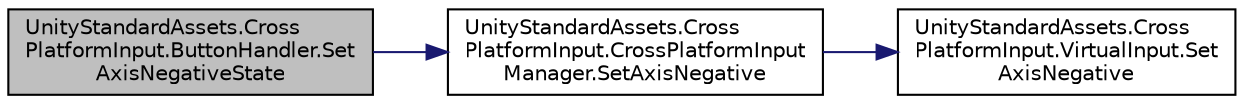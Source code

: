 digraph "UnityStandardAssets.CrossPlatformInput.ButtonHandler.SetAxisNegativeState"
{
 // LATEX_PDF_SIZE
  edge [fontname="Helvetica",fontsize="10",labelfontname="Helvetica",labelfontsize="10"];
  node [fontname="Helvetica",fontsize="10",shape=record];
  rankdir="LR";
  Node1 [label="UnityStandardAssets.Cross\lPlatformInput.ButtonHandler.Set\lAxisNegativeState",height=0.2,width=0.4,color="black", fillcolor="grey75", style="filled", fontcolor="black",tooltip=" "];
  Node1 -> Node2 [color="midnightblue",fontsize="10",style="solid",fontname="Helvetica"];
  Node2 [label="UnityStandardAssets.Cross\lPlatformInput.CrossPlatformInput\lManager.SetAxisNegative",height=0.2,width=0.4,color="black", fillcolor="white", style="filled",URL="$class_unity_standard_assets_1_1_cross_platform_input_1_1_cross_platform_input_manager.html#a2f7717dab92a1288e0cc6fdfbac750f1",tooltip=" "];
  Node2 -> Node3 [color="midnightblue",fontsize="10",style="solid",fontname="Helvetica"];
  Node3 [label="UnityStandardAssets.Cross\lPlatformInput.VirtualInput.Set\lAxisNegative",height=0.2,width=0.4,color="black", fillcolor="white", style="filled",URL="$class_unity_standard_assets_1_1_cross_platform_input_1_1_virtual_input.html#ad3af2e79617bf02ba1d9dd51162a404a",tooltip=" "];
}

